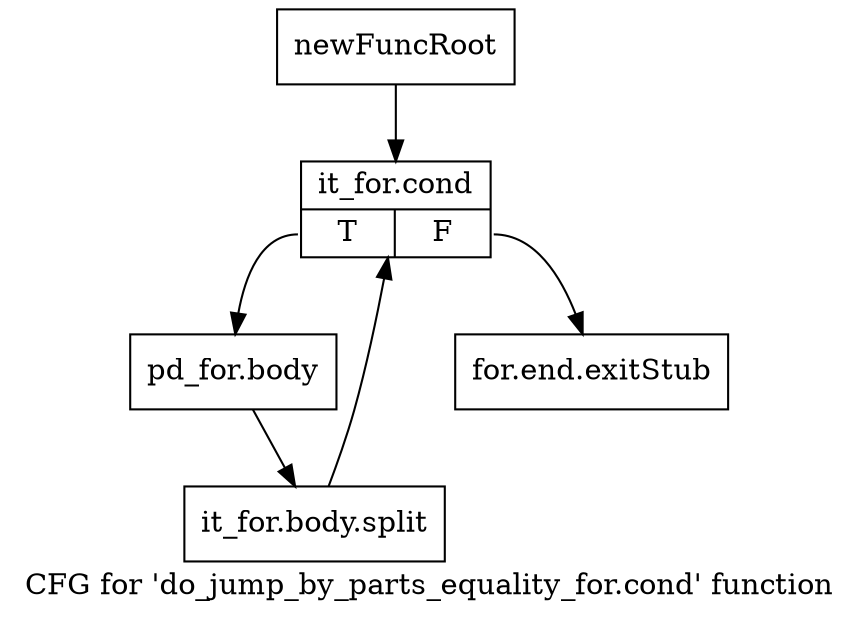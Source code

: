 digraph "CFG for 'do_jump_by_parts_equality_for.cond' function" {
	label="CFG for 'do_jump_by_parts_equality_for.cond' function";

	Node0xadfc2f0 [shape=record,label="{newFuncRoot}"];
	Node0xadfc2f0 -> Node0xadfc390;
	Node0xadfc340 [shape=record,label="{for.end.exitStub}"];
	Node0xadfc390 [shape=record,label="{it_for.cond|{<s0>T|<s1>F}}"];
	Node0xadfc390:s0 -> Node0xadfc3e0;
	Node0xadfc390:s1 -> Node0xadfc340;
	Node0xadfc3e0 [shape=record,label="{pd_for.body}"];
	Node0xadfc3e0 -> Node0xf092820;
	Node0xf092820 [shape=record,label="{it_for.body.split}"];
	Node0xf092820 -> Node0xadfc390;
}
